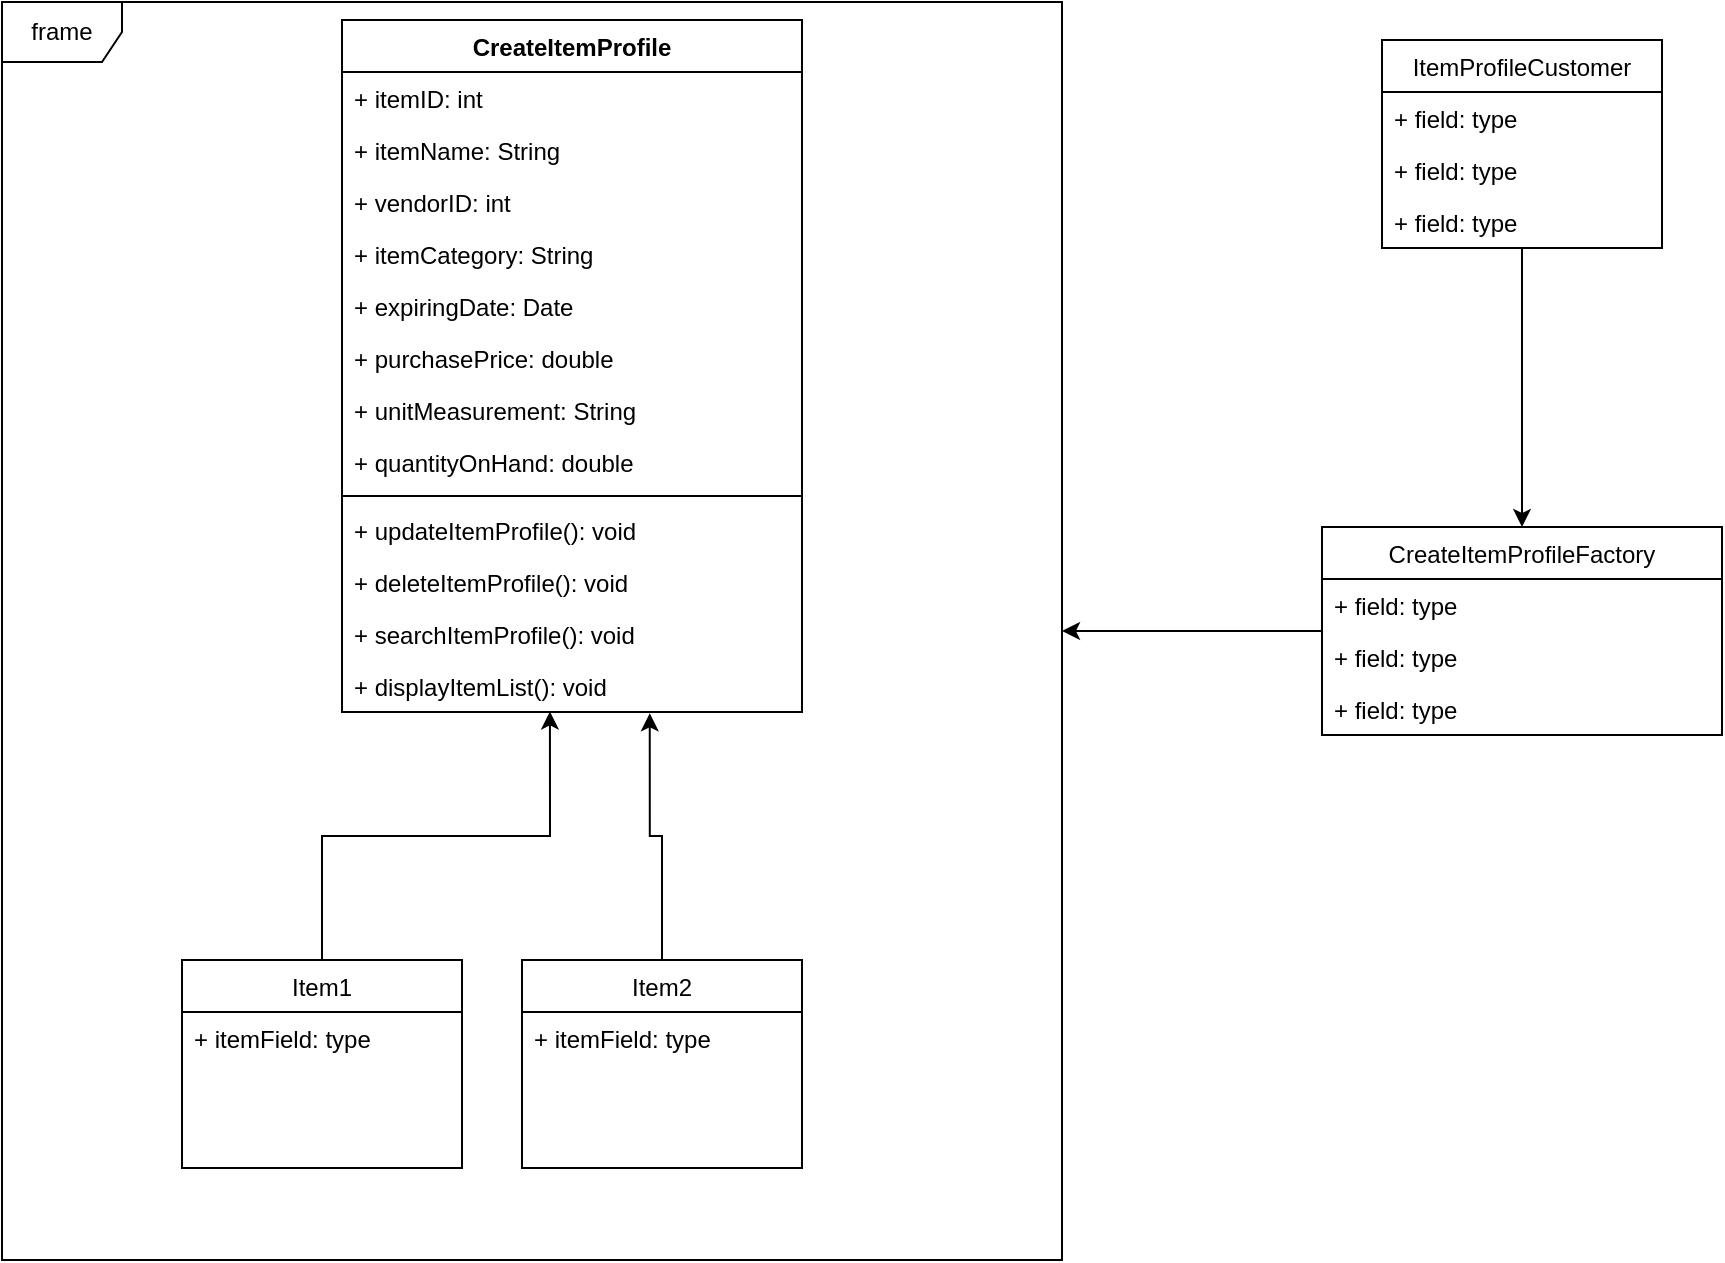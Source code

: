 <mxfile version="20.5.1" type="github">
  <diagram id="8OEUOCMeN2f5-juvdQ0k" name="Page-1">
    <mxGraphModel dx="1285" dy="613" grid="1" gridSize="10" guides="1" tooltips="1" connect="1" arrows="1" fold="1" page="1" pageScale="1" pageWidth="850" pageHeight="1100" math="0" shadow="0">
      <root>
        <mxCell id="0" />
        <mxCell id="1" parent="0" />
        <mxCell id="wQf6UjwOHGujIK_Ve046-1" value="CreateItemProfile" style="swimlane;fontStyle=1;align=center;verticalAlign=top;childLayout=stackLayout;horizontal=1;startSize=26;horizontalStack=0;resizeParent=1;resizeParentMax=0;resizeLast=0;collapsible=1;marginBottom=0;" vertex="1" parent="1">
          <mxGeometry x="210" y="110" width="230" height="346" as="geometry" />
        </mxCell>
        <mxCell id="wQf6UjwOHGujIK_Ve046-2" value="+ itemID: int" style="text;strokeColor=none;fillColor=none;align=left;verticalAlign=top;spacingLeft=4;spacingRight=4;overflow=hidden;rotatable=0;points=[[0,0.5],[1,0.5]];portConstraint=eastwest;" vertex="1" parent="wQf6UjwOHGujIK_Ve046-1">
          <mxGeometry y="26" width="230" height="26" as="geometry" />
        </mxCell>
        <mxCell id="wQf6UjwOHGujIK_Ve046-5" value="+ itemName: String" style="text;strokeColor=none;fillColor=none;align=left;verticalAlign=top;spacingLeft=4;spacingRight=4;overflow=hidden;rotatable=0;points=[[0,0.5],[1,0.5]];portConstraint=eastwest;" vertex="1" parent="wQf6UjwOHGujIK_Ve046-1">
          <mxGeometry y="52" width="230" height="26" as="geometry" />
        </mxCell>
        <mxCell id="wQf6UjwOHGujIK_Ve046-6" value="+ vendorID: int" style="text;strokeColor=none;fillColor=none;align=left;verticalAlign=top;spacingLeft=4;spacingRight=4;overflow=hidden;rotatable=0;points=[[0,0.5],[1,0.5]];portConstraint=eastwest;" vertex="1" parent="wQf6UjwOHGujIK_Ve046-1">
          <mxGeometry y="78" width="230" height="26" as="geometry" />
        </mxCell>
        <mxCell id="wQf6UjwOHGujIK_Ve046-7" value="+ itemCategory: String" style="text;strokeColor=none;fillColor=none;align=left;verticalAlign=top;spacingLeft=4;spacingRight=4;overflow=hidden;rotatable=0;points=[[0,0.5],[1,0.5]];portConstraint=eastwest;" vertex="1" parent="wQf6UjwOHGujIK_Ve046-1">
          <mxGeometry y="104" width="230" height="26" as="geometry" />
        </mxCell>
        <mxCell id="wQf6UjwOHGujIK_Ve046-8" value="+ expiringDate: Date" style="text;strokeColor=none;fillColor=none;align=left;verticalAlign=top;spacingLeft=4;spacingRight=4;overflow=hidden;rotatable=0;points=[[0,0.5],[1,0.5]];portConstraint=eastwest;" vertex="1" parent="wQf6UjwOHGujIK_Ve046-1">
          <mxGeometry y="130" width="230" height="26" as="geometry" />
        </mxCell>
        <mxCell id="wQf6UjwOHGujIK_Ve046-9" value="+ purchasePrice: double" style="text;strokeColor=none;fillColor=none;align=left;verticalAlign=top;spacingLeft=4;spacingRight=4;overflow=hidden;rotatable=0;points=[[0,0.5],[1,0.5]];portConstraint=eastwest;" vertex="1" parent="wQf6UjwOHGujIK_Ve046-1">
          <mxGeometry y="156" width="230" height="26" as="geometry" />
        </mxCell>
        <mxCell id="wQf6UjwOHGujIK_Ve046-10" value="+ unitMeasurement: String" style="text;strokeColor=none;fillColor=none;align=left;verticalAlign=top;spacingLeft=4;spacingRight=4;overflow=hidden;rotatable=0;points=[[0,0.5],[1,0.5]];portConstraint=eastwest;" vertex="1" parent="wQf6UjwOHGujIK_Ve046-1">
          <mxGeometry y="182" width="230" height="26" as="geometry" />
        </mxCell>
        <mxCell id="wQf6UjwOHGujIK_Ve046-11" value="+ quantityOnHand: double" style="text;strokeColor=none;fillColor=none;align=left;verticalAlign=top;spacingLeft=4;spacingRight=4;overflow=hidden;rotatable=0;points=[[0,0.5],[1,0.5]];portConstraint=eastwest;" vertex="1" parent="wQf6UjwOHGujIK_Ve046-1">
          <mxGeometry y="208" width="230" height="26" as="geometry" />
        </mxCell>
        <mxCell id="wQf6UjwOHGujIK_Ve046-3" value="" style="line;strokeWidth=1;fillColor=none;align=left;verticalAlign=middle;spacingTop=-1;spacingLeft=3;spacingRight=3;rotatable=0;labelPosition=right;points=[];portConstraint=eastwest;strokeColor=inherit;" vertex="1" parent="wQf6UjwOHGujIK_Ve046-1">
          <mxGeometry y="234" width="230" height="8" as="geometry" />
        </mxCell>
        <mxCell id="wQf6UjwOHGujIK_Ve046-4" value="+ updateItemProfile(): void" style="text;strokeColor=none;fillColor=none;align=left;verticalAlign=top;spacingLeft=4;spacingRight=4;overflow=hidden;rotatable=0;points=[[0,0.5],[1,0.5]];portConstraint=eastwest;" vertex="1" parent="wQf6UjwOHGujIK_Ve046-1">
          <mxGeometry y="242" width="230" height="26" as="geometry" />
        </mxCell>
        <mxCell id="wQf6UjwOHGujIK_Ve046-12" value="+ deleteItemProfile(): void" style="text;strokeColor=none;fillColor=none;align=left;verticalAlign=top;spacingLeft=4;spacingRight=4;overflow=hidden;rotatable=0;points=[[0,0.5],[1,0.5]];portConstraint=eastwest;" vertex="1" parent="wQf6UjwOHGujIK_Ve046-1">
          <mxGeometry y="268" width="230" height="26" as="geometry" />
        </mxCell>
        <mxCell id="wQf6UjwOHGujIK_Ve046-13" value="+ searchItemProfile(): void" style="text;strokeColor=none;fillColor=none;align=left;verticalAlign=top;spacingLeft=4;spacingRight=4;overflow=hidden;rotatable=0;points=[[0,0.5],[1,0.5]];portConstraint=eastwest;" vertex="1" parent="wQf6UjwOHGujIK_Ve046-1">
          <mxGeometry y="294" width="230" height="26" as="geometry" />
        </mxCell>
        <mxCell id="wQf6UjwOHGujIK_Ve046-14" value="+ displayItemList(): void" style="text;strokeColor=none;fillColor=none;align=left;verticalAlign=top;spacingLeft=4;spacingRight=4;overflow=hidden;rotatable=0;points=[[0,0.5],[1,0.5]];portConstraint=eastwest;" vertex="1" parent="wQf6UjwOHGujIK_Ve046-1">
          <mxGeometry y="320" width="230" height="26" as="geometry" />
        </mxCell>
        <mxCell id="wQf6UjwOHGujIK_Ve046-20" style="edgeStyle=orthogonalEdgeStyle;rounded=0;orthogonalLoop=1;jettySize=auto;html=1;entryX=0.452;entryY=0.989;entryDx=0;entryDy=0;entryPerimeter=0;" edge="1" parent="1" source="wQf6UjwOHGujIK_Ve046-15" target="wQf6UjwOHGujIK_Ve046-14">
          <mxGeometry relative="1" as="geometry" />
        </mxCell>
        <mxCell id="wQf6UjwOHGujIK_Ve046-15" value="Item1" style="swimlane;fontStyle=0;childLayout=stackLayout;horizontal=1;startSize=26;fillColor=none;horizontalStack=0;resizeParent=1;resizeParentMax=0;resizeLast=0;collapsible=1;marginBottom=0;" vertex="1" parent="1">
          <mxGeometry x="130" y="580" width="140" height="104" as="geometry" />
        </mxCell>
        <mxCell id="wQf6UjwOHGujIK_Ve046-16" value="+ itemField: type" style="text;strokeColor=none;fillColor=none;align=left;verticalAlign=top;spacingLeft=4;spacingRight=4;overflow=hidden;rotatable=0;points=[[0,0.5],[1,0.5]];portConstraint=eastwest;" vertex="1" parent="wQf6UjwOHGujIK_Ve046-15">
          <mxGeometry y="26" width="140" height="26" as="geometry" />
        </mxCell>
        <mxCell id="wQf6UjwOHGujIK_Ve046-17" value=" " style="text;strokeColor=none;fillColor=none;align=left;verticalAlign=top;spacingLeft=4;spacingRight=4;overflow=hidden;rotatable=0;points=[[0,0.5],[1,0.5]];portConstraint=eastwest;" vertex="1" parent="wQf6UjwOHGujIK_Ve046-15">
          <mxGeometry y="52" width="140" height="26" as="geometry" />
        </mxCell>
        <mxCell id="wQf6UjwOHGujIK_Ve046-18" value=" " style="text;strokeColor=none;fillColor=none;align=left;verticalAlign=top;spacingLeft=4;spacingRight=4;overflow=hidden;rotatable=0;points=[[0,0.5],[1,0.5]];portConstraint=eastwest;" vertex="1" parent="wQf6UjwOHGujIK_Ve046-15">
          <mxGeometry y="78" width="140" height="26" as="geometry" />
        </mxCell>
        <mxCell id="wQf6UjwOHGujIK_Ve046-26" style="edgeStyle=orthogonalEdgeStyle;rounded=0;orthogonalLoop=1;jettySize=auto;html=1;entryX=0.669;entryY=1.025;entryDx=0;entryDy=0;entryPerimeter=0;" edge="1" parent="1" source="wQf6UjwOHGujIK_Ve046-21" target="wQf6UjwOHGujIK_Ve046-14">
          <mxGeometry relative="1" as="geometry">
            <Array as="points">
              <mxPoint x="370" y="518" />
              <mxPoint x="364" y="518" />
            </Array>
          </mxGeometry>
        </mxCell>
        <mxCell id="wQf6UjwOHGujIK_Ve046-21" value="Item2" style="swimlane;fontStyle=0;childLayout=stackLayout;horizontal=1;startSize=26;fillColor=none;horizontalStack=0;resizeParent=1;resizeParentMax=0;resizeLast=0;collapsible=1;marginBottom=0;" vertex="1" parent="1">
          <mxGeometry x="300" y="580" width="140" height="104" as="geometry" />
        </mxCell>
        <mxCell id="wQf6UjwOHGujIK_Ve046-22" value="+ itemField: type" style="text;strokeColor=none;fillColor=none;align=left;verticalAlign=top;spacingLeft=4;spacingRight=4;overflow=hidden;rotatable=0;points=[[0,0.5],[1,0.5]];portConstraint=eastwest;" vertex="1" parent="wQf6UjwOHGujIK_Ve046-21">
          <mxGeometry y="26" width="140" height="26" as="geometry" />
        </mxCell>
        <mxCell id="wQf6UjwOHGujIK_Ve046-23" value=" " style="text;strokeColor=none;fillColor=none;align=left;verticalAlign=top;spacingLeft=4;spacingRight=4;overflow=hidden;rotatable=0;points=[[0,0.5],[1,0.5]];portConstraint=eastwest;" vertex="1" parent="wQf6UjwOHGujIK_Ve046-21">
          <mxGeometry y="52" width="140" height="26" as="geometry" />
        </mxCell>
        <mxCell id="wQf6UjwOHGujIK_Ve046-24" value=" " style="text;strokeColor=none;fillColor=none;align=left;verticalAlign=top;spacingLeft=4;spacingRight=4;overflow=hidden;rotatable=0;points=[[0,0.5],[1,0.5]];portConstraint=eastwest;" vertex="1" parent="wQf6UjwOHGujIK_Ve046-21">
          <mxGeometry y="78" width="140" height="26" as="geometry" />
        </mxCell>
        <mxCell id="wQf6UjwOHGujIK_Ve046-37" style="edgeStyle=orthogonalEdgeStyle;rounded=0;orthogonalLoop=1;jettySize=auto;html=1;entryX=0.5;entryY=0;entryDx=0;entryDy=0;" edge="1" parent="1" source="wQf6UjwOHGujIK_Ve046-27" target="wQf6UjwOHGujIK_Ve046-31">
          <mxGeometry relative="1" as="geometry" />
        </mxCell>
        <mxCell id="wQf6UjwOHGujIK_Ve046-27" value="ItemProfileCustomer" style="swimlane;fontStyle=0;childLayout=stackLayout;horizontal=1;startSize=26;fillColor=none;horizontalStack=0;resizeParent=1;resizeParentMax=0;resizeLast=0;collapsible=1;marginBottom=0;" vertex="1" parent="1">
          <mxGeometry x="730" y="120" width="140" height="104" as="geometry" />
        </mxCell>
        <mxCell id="wQf6UjwOHGujIK_Ve046-28" value="+ field: type" style="text;strokeColor=none;fillColor=none;align=left;verticalAlign=top;spacingLeft=4;spacingRight=4;overflow=hidden;rotatable=0;points=[[0,0.5],[1,0.5]];portConstraint=eastwest;" vertex="1" parent="wQf6UjwOHGujIK_Ve046-27">
          <mxGeometry y="26" width="140" height="26" as="geometry" />
        </mxCell>
        <mxCell id="wQf6UjwOHGujIK_Ve046-29" value="+ field: type" style="text;strokeColor=none;fillColor=none;align=left;verticalAlign=top;spacingLeft=4;spacingRight=4;overflow=hidden;rotatable=0;points=[[0,0.5],[1,0.5]];portConstraint=eastwest;" vertex="1" parent="wQf6UjwOHGujIK_Ve046-27">
          <mxGeometry y="52" width="140" height="26" as="geometry" />
        </mxCell>
        <mxCell id="wQf6UjwOHGujIK_Ve046-30" value="+ field: type" style="text;strokeColor=none;fillColor=none;align=left;verticalAlign=top;spacingLeft=4;spacingRight=4;overflow=hidden;rotatable=0;points=[[0,0.5],[1,0.5]];portConstraint=eastwest;" vertex="1" parent="wQf6UjwOHGujIK_Ve046-27">
          <mxGeometry y="78" width="140" height="26" as="geometry" />
        </mxCell>
        <mxCell id="wQf6UjwOHGujIK_Ve046-36" style="edgeStyle=orthogonalEdgeStyle;rounded=0;orthogonalLoop=1;jettySize=auto;html=1;" edge="1" parent="1" source="wQf6UjwOHGujIK_Ve046-31" target="wQf6UjwOHGujIK_Ve046-35">
          <mxGeometry relative="1" as="geometry" />
        </mxCell>
        <mxCell id="wQf6UjwOHGujIK_Ve046-31" value="CreateItemProfileFactory" style="swimlane;fontStyle=0;childLayout=stackLayout;horizontal=1;startSize=26;fillColor=none;horizontalStack=0;resizeParent=1;resizeParentMax=0;resizeLast=0;collapsible=1;marginBottom=0;" vertex="1" parent="1">
          <mxGeometry x="700" y="363.5" width="200" height="104" as="geometry" />
        </mxCell>
        <mxCell id="wQf6UjwOHGujIK_Ve046-32" value="+ field: type" style="text;strokeColor=none;fillColor=none;align=left;verticalAlign=top;spacingLeft=4;spacingRight=4;overflow=hidden;rotatable=0;points=[[0,0.5],[1,0.5]];portConstraint=eastwest;" vertex="1" parent="wQf6UjwOHGujIK_Ve046-31">
          <mxGeometry y="26" width="200" height="26" as="geometry" />
        </mxCell>
        <mxCell id="wQf6UjwOHGujIK_Ve046-33" value="+ field: type" style="text;strokeColor=none;fillColor=none;align=left;verticalAlign=top;spacingLeft=4;spacingRight=4;overflow=hidden;rotatable=0;points=[[0,0.5],[1,0.5]];portConstraint=eastwest;" vertex="1" parent="wQf6UjwOHGujIK_Ve046-31">
          <mxGeometry y="52" width="200" height="26" as="geometry" />
        </mxCell>
        <mxCell id="wQf6UjwOHGujIK_Ve046-34" value="+ field: type" style="text;strokeColor=none;fillColor=none;align=left;verticalAlign=top;spacingLeft=4;spacingRight=4;overflow=hidden;rotatable=0;points=[[0,0.5],[1,0.5]];portConstraint=eastwest;" vertex="1" parent="wQf6UjwOHGujIK_Ve046-31">
          <mxGeometry y="78" width="200" height="26" as="geometry" />
        </mxCell>
        <mxCell id="wQf6UjwOHGujIK_Ve046-35" value="frame" style="shape=umlFrame;whiteSpace=wrap;html=1;" vertex="1" parent="1">
          <mxGeometry x="40" y="101" width="530" height="629" as="geometry" />
        </mxCell>
      </root>
    </mxGraphModel>
  </diagram>
</mxfile>
